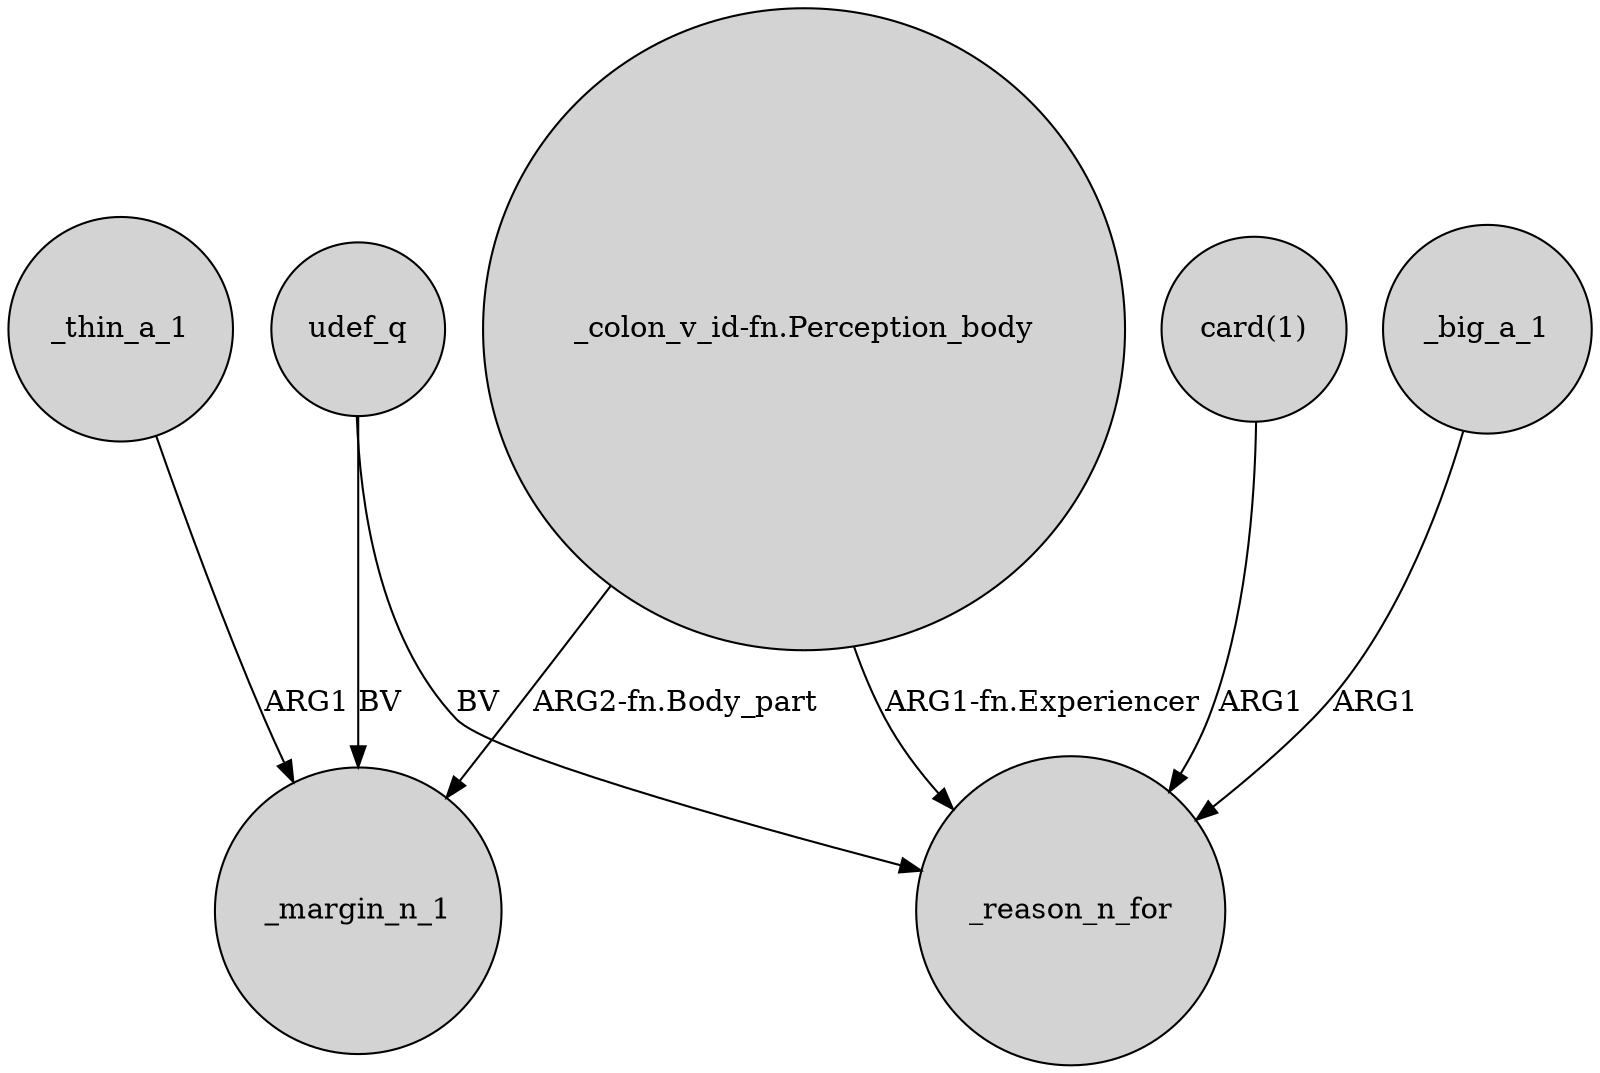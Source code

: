 digraph {
	node [shape=circle style=filled]
	_thin_a_1 -> _margin_n_1 [label=ARG1]
	"card(1)" -> _reason_n_for [label=ARG1]
	udef_q -> _margin_n_1 [label=BV]
	_big_a_1 -> _reason_n_for [label=ARG1]
	"_colon_v_id-fn.Perception_body" -> _margin_n_1 [label="ARG2-fn.Body_part"]
	"_colon_v_id-fn.Perception_body" -> _reason_n_for [label="ARG1-fn.Experiencer"]
	udef_q -> _reason_n_for [label=BV]
}
